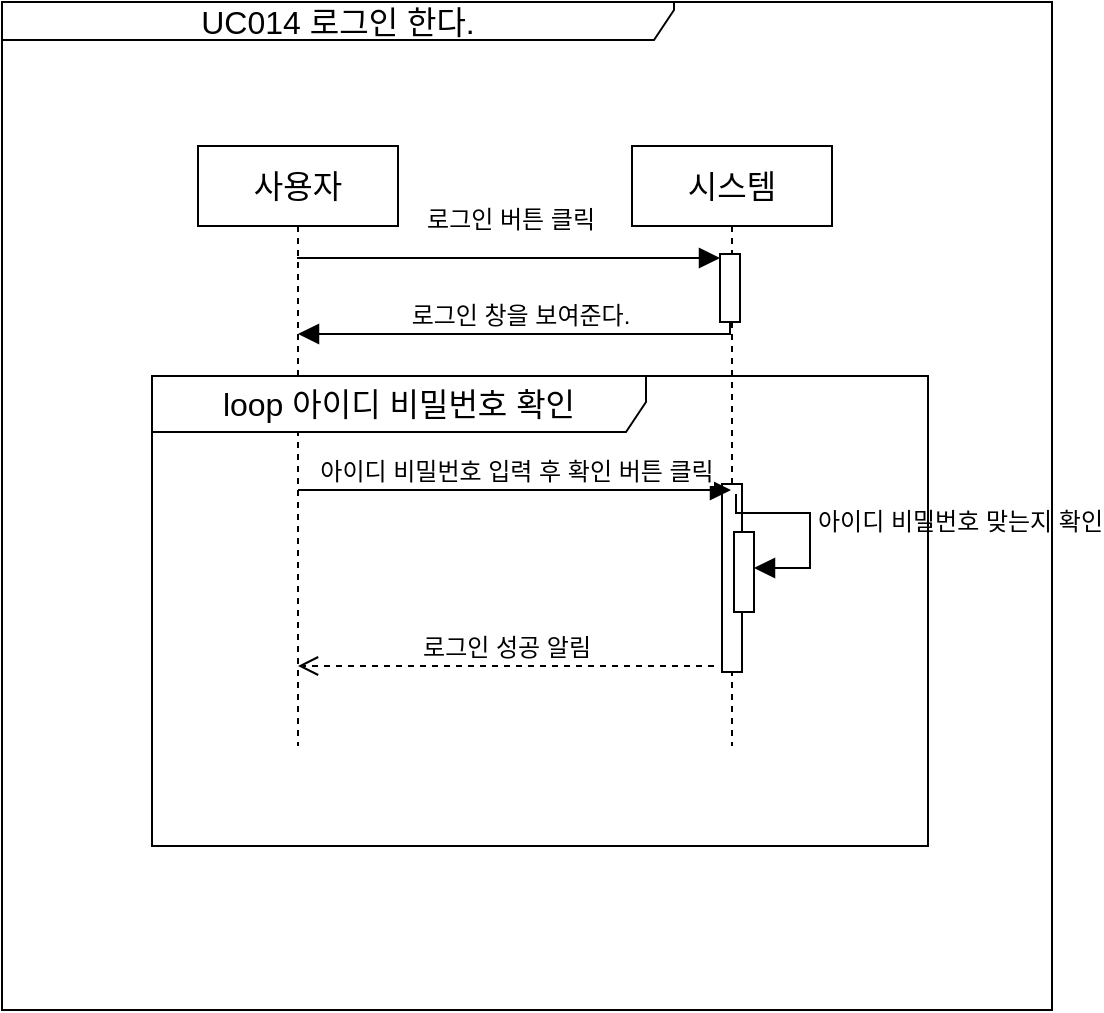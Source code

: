 <mxfile version="21.3.6" type="device">
  <diagram name="페이지-1" id="1ZYEjAXaOIrbMav5gU2F">
    <mxGraphModel dx="1253" dy="1518" grid="0" gridSize="10" guides="1" tooltips="1" connect="1" arrows="1" fold="1" page="0" pageScale="1" pageWidth="827" pageHeight="1169" math="0" shadow="0">
      <root>
        <mxCell id="0" />
        <mxCell id="1" parent="0" />
        <mxCell id="3t_y-RV0TSokjo_L7L0G-1" value="사용자" style="shape=umlLifeline;perimeter=lifelinePerimeter;whiteSpace=wrap;html=1;container=1;dropTarget=0;collapsible=0;recursiveResize=0;outlineConnect=0;portConstraint=eastwest;newEdgeStyle={&quot;edgeStyle&quot;:&quot;elbowEdgeStyle&quot;,&quot;elbow&quot;:&quot;vertical&quot;,&quot;curved&quot;:0,&quot;rounded&quot;:0};fontSize=16;" parent="1" vertex="1">
          <mxGeometry x="-15" y="-50" width="100" height="300" as="geometry" />
        </mxCell>
        <mxCell id="3t_y-RV0TSokjo_L7L0G-2" value="시스템" style="shape=umlLifeline;perimeter=lifelinePerimeter;whiteSpace=wrap;html=1;container=1;dropTarget=0;collapsible=0;recursiveResize=0;outlineConnect=0;portConstraint=eastwest;newEdgeStyle={&quot;edgeStyle&quot;:&quot;elbowEdgeStyle&quot;,&quot;elbow&quot;:&quot;vertical&quot;,&quot;curved&quot;:0,&quot;rounded&quot;:0};fontSize=16;" parent="1" vertex="1">
          <mxGeometry x="202" y="-50" width="100" height="300" as="geometry" />
        </mxCell>
        <mxCell id="3t_y-RV0TSokjo_L7L0G-6" value="" style="html=1;points=[];perimeter=orthogonalPerimeter;outlineConnect=0;targetShapes=umlLifeline;portConstraint=eastwest;newEdgeStyle={&quot;edgeStyle&quot;:&quot;elbowEdgeStyle&quot;,&quot;elbow&quot;:&quot;vertical&quot;,&quot;curved&quot;:0,&quot;rounded&quot;:0};fontSize=16;" parent="3t_y-RV0TSokjo_L7L0G-2" vertex="1">
          <mxGeometry x="44" y="54" width="10" height="34" as="geometry" />
        </mxCell>
        <mxCell id="3t_y-RV0TSokjo_L7L0G-13" value="" style="html=1;points=[];perimeter=orthogonalPerimeter;outlineConnect=0;targetShapes=umlLifeline;portConstraint=eastwest;newEdgeStyle={&quot;edgeStyle&quot;:&quot;elbowEdgeStyle&quot;,&quot;elbow&quot;:&quot;vertical&quot;,&quot;curved&quot;:0,&quot;rounded&quot;:0};fontSize=16;" parent="3t_y-RV0TSokjo_L7L0G-2" vertex="1">
          <mxGeometry x="45" y="169" width="10" height="94" as="geometry" />
        </mxCell>
        <mxCell id="3t_y-RV0TSokjo_L7L0G-16" value="" style="html=1;points=[];perimeter=orthogonalPerimeter;outlineConnect=0;targetShapes=umlLifeline;portConstraint=eastwest;newEdgeStyle={&quot;edgeStyle&quot;:&quot;elbowEdgeStyle&quot;,&quot;elbow&quot;:&quot;vertical&quot;,&quot;curved&quot;:0,&quot;rounded&quot;:0};fontSize=16;" parent="3t_y-RV0TSokjo_L7L0G-2" vertex="1">
          <mxGeometry x="51" y="193" width="10" height="40" as="geometry" />
        </mxCell>
        <mxCell id="3t_y-RV0TSokjo_L7L0G-17" value="아이디 비밀번호 맞는지 확인" style="html=1;align=left;spacingLeft=2;endArrow=block;rounded=0;edgeStyle=orthogonalEdgeStyle;curved=0;rounded=0;fontSize=12;startSize=8;endSize=8;" parent="3t_y-RV0TSokjo_L7L0G-2" edge="1">
          <mxGeometry relative="1" as="geometry">
            <mxPoint x="52" y="174" as="sourcePoint" />
            <Array as="points">
              <mxPoint x="89" y="183.5" />
            </Array>
            <mxPoint x="61" y="211" as="targetPoint" />
          </mxGeometry>
        </mxCell>
        <mxCell id="3t_y-RV0TSokjo_L7L0G-7" value="로그인 버튼 클릭" style="html=1;verticalAlign=bottom;endArrow=block;edgeStyle=elbowEdgeStyle;elbow=vertical;curved=0;rounded=0;fontSize=12;startSize=8;endSize=8;" parent="1" edge="1">
          <mxGeometry y="10" relative="1" as="geometry">
            <mxPoint x="34.5" y="6" as="sourcePoint" />
            <mxPoint x="246" y="6" as="targetPoint" />
            <mxPoint as="offset" />
          </mxGeometry>
        </mxCell>
        <mxCell id="3t_y-RV0TSokjo_L7L0G-9" value="로그인 창을 보여준다." style="html=1;verticalAlign=bottom;endArrow=block;edgeStyle=elbowEdgeStyle;elbow=vertical;curved=0;rounded=0;fontSize=12;startSize=8;endSize=8;" parent="1" source="3t_y-RV0TSokjo_L7L0G-6" target="3t_y-RV0TSokjo_L7L0G-1" edge="1">
          <mxGeometry width="80" relative="1" as="geometry">
            <mxPoint x="160" y="200" as="sourcePoint" />
            <mxPoint x="240" y="200" as="targetPoint" />
            <Array as="points">
              <mxPoint x="202" y="44" />
            </Array>
          </mxGeometry>
        </mxCell>
        <mxCell id="3t_y-RV0TSokjo_L7L0G-14" value="아이디 비밀번호 입력 후 확인 버튼 클릭" style="html=1;verticalAlign=bottom;endArrow=block;edgeStyle=elbowEdgeStyle;elbow=vertical;curved=0;rounded=0;fontSize=12;startSize=8;endSize=8;" parent="1" edge="1">
          <mxGeometry relative="1" as="geometry">
            <mxPoint x="35" y="122" as="sourcePoint" />
            <mxPoint x="251.5" y="122" as="targetPoint" />
          </mxGeometry>
        </mxCell>
        <mxCell id="3t_y-RV0TSokjo_L7L0G-18" value="loop 아이디 비밀번호 확인" style="shape=umlFrame;whiteSpace=wrap;html=1;pointerEvents=0;fontSize=16;width=247;height=28;" parent="1" vertex="1">
          <mxGeometry x="-38" y="65" width="388" height="235" as="geometry" />
        </mxCell>
        <mxCell id="3t_y-RV0TSokjo_L7L0G-19" value="로그인 성공 알림" style="html=1;verticalAlign=bottom;endArrow=open;dashed=1;endSize=8;edgeStyle=elbowEdgeStyle;elbow=vertical;curved=0;rounded=0;fontSize=12;" parent="1" target="3t_y-RV0TSokjo_L7L0G-1" edge="1">
          <mxGeometry relative="1" as="geometry">
            <mxPoint x="243" y="210" as="sourcePoint" />
            <mxPoint x="163" y="210" as="targetPoint" />
          </mxGeometry>
        </mxCell>
        <mxCell id="BMKQyzHCi9uy5LNqbn66-1" value="UC014 로그인 한다." style="shape=umlFrame;whiteSpace=wrap;html=1;pointerEvents=0;fontSize=16;width=336;height=19;" vertex="1" parent="1">
          <mxGeometry x="-113" y="-122" width="525" height="504" as="geometry" />
        </mxCell>
      </root>
    </mxGraphModel>
  </diagram>
</mxfile>
